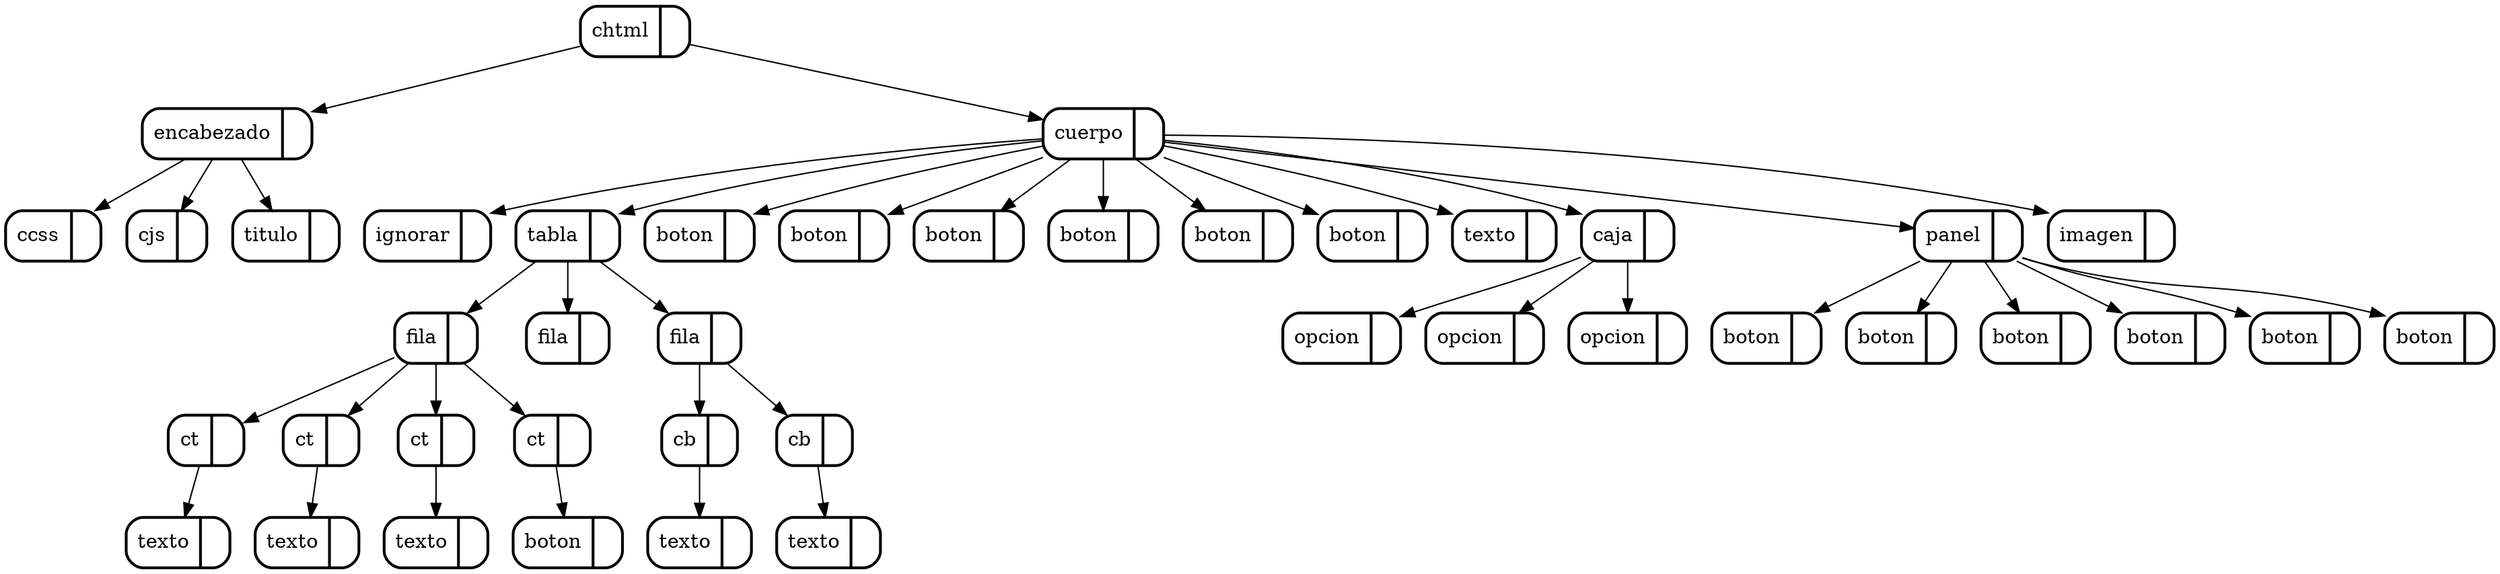 digraph G {
node[shape=Mrecord]
121[label="chtml | ",style=bold]
120[label="encabezado | ",style=bold]
{121}->{120}
3[label="ccss | ",style=bold]
{120}->{3}
7[label="cjs | ",style=bold]
{120}->{7}
9[label="titulo | ",style=bold]
{120}->{9}
118[label="cuerpo | ",style=bold]
{121}->{118}
11[label="ignorar | ",style=bold]
{118}->{11}
15[label="tabla | ",style=bold]
{118}->{15}
34[label="fila | ",style=bold]
{15}->{34}
21[label="ct | ",style=bold]
{34}->{21}
20[label="texto | ",style=bold]
{21}->{20}
24[label="ct | ",style=bold]
{34}->{24}
23[label="texto | ",style=bold]
{24}->{23}
27[label="ct | ",style=bold]
{34}->{27}
26[label="texto | ",style=bold]
{27}->{26}
33[label="ct | ",style=bold]
{34}->{33}
32[label="boton | ",style=bold]
{33}->{32}
37[label="fila | ",style=bold]
{15}->{37}
46[label="fila | ",style=bold]
{15}->{46}
41[label="cb | ",style=bold]
{46}->{41}
40[label="texto | ",style=bold]
{41}->{40}
45[label="cb | ",style=bold]
{46}->{45}
44[label="texto | ",style=bold]
{45}->{44}
50[label="boton | ",style=bold]
{118}->{50}
54[label="boton | ",style=bold]
{118}->{54}
58[label="boton | ",style=bold]
{118}->{58}
63[label="boton | ",style=bold]
{118}->{63}
68[label="boton | ",style=bold]
{118}->{68}
73[label="boton | ",style=bold]
{118}->{73}
77[label="texto | ",style=bold]
{118}->{77}
92[label="caja | ",style=bold]
{118}->{92}
84[label="opcion | ",style=bold]
{92}->{84}
88[label="opcion | ",style=bold]
{92}->{88}
91[label="opcion | ",style=bold]
{92}->{91}
111[label="panel | ",style=bold]
{118}->{111}
99[label="boton | ",style=bold]
{111}->{99}
102[label="boton | ",style=bold]
{111}->{102}
104[label="boton | ",style=bold]
{111}->{104}
106[label="boton | ",style=bold]
{111}->{106}
108[label="boton | ",style=bold]
{111}->{108}
110[label="boton | ",style=bold]
{111}->{110}
116[label="imagen | ",style=bold]
{118}->{116}

}